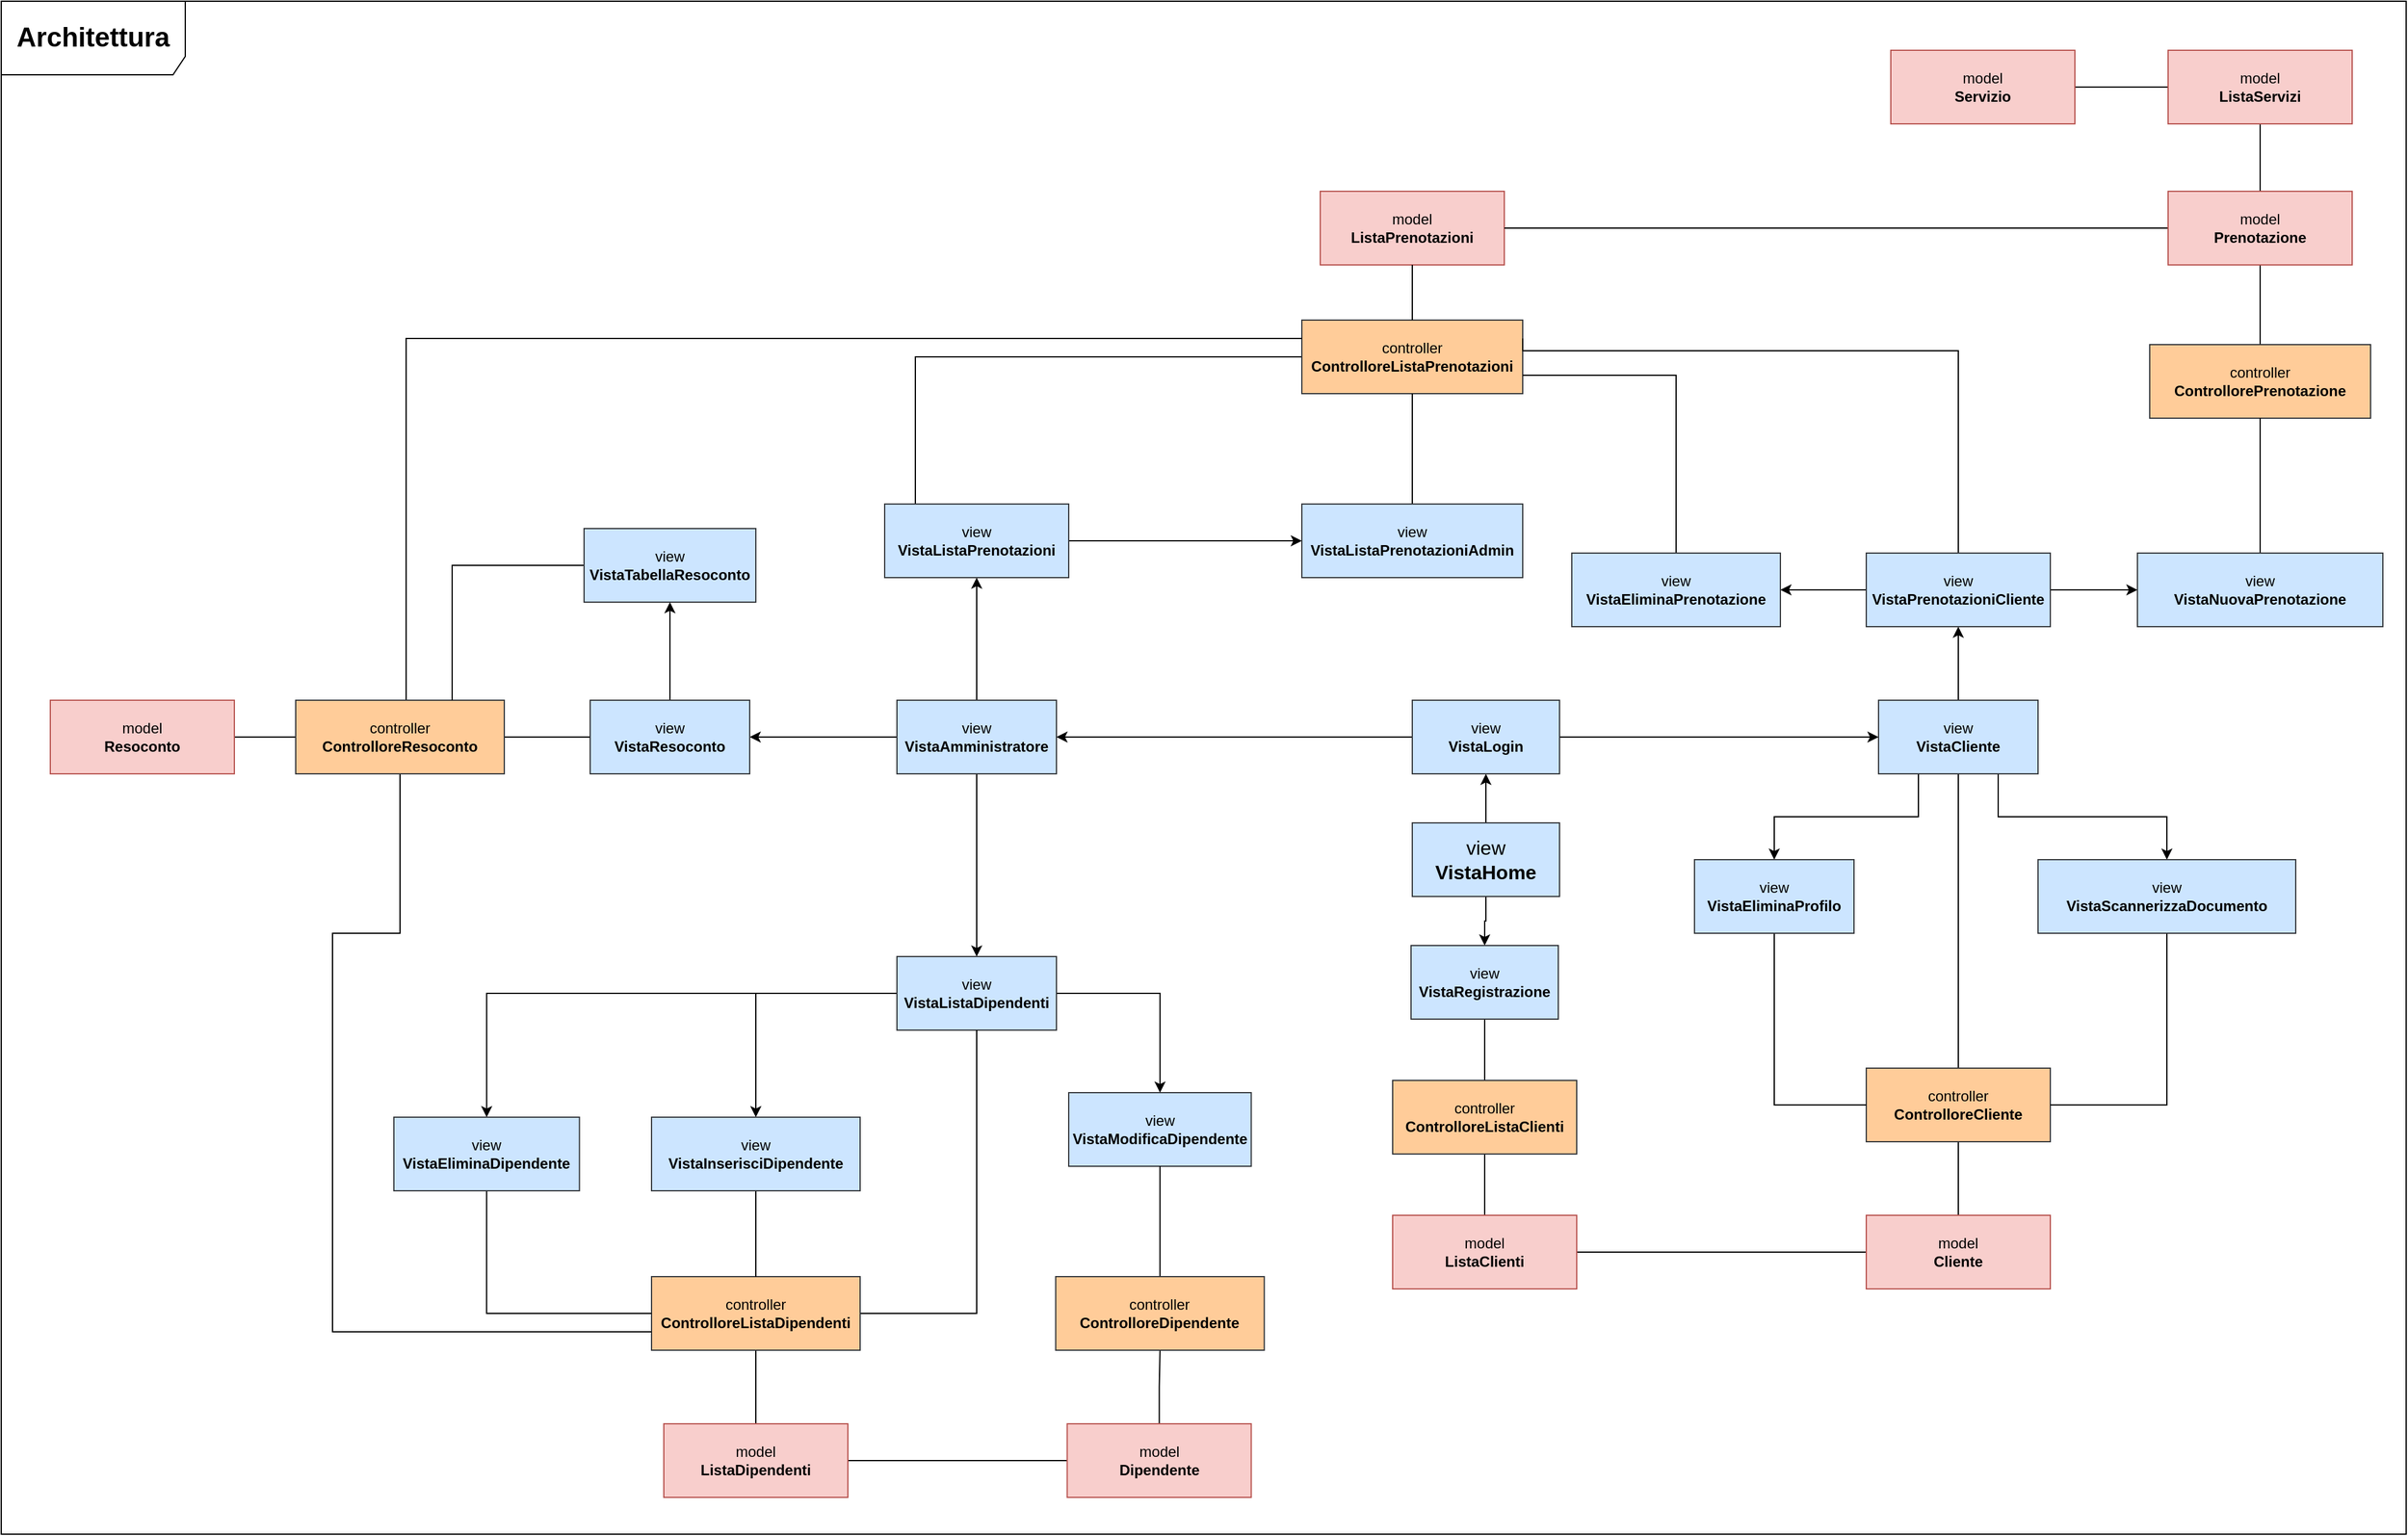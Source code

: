 <mxfile version="14.8.1" type="device"><diagram id="0yLvjCPUwHzHkxpLijNB" name="Page-1"><mxGraphModel dx="2893" dy="1417" grid="1" gridSize="10" guides="1" tooltips="1" connect="1" arrows="1" fold="1" page="1" pageScale="2" pageWidth="1654" pageHeight="1169" math="0" shadow="0"><root><mxCell id="0"/><mxCell id="1" parent="0"/><mxCell id="MUc95un0nhY2YKVQp2u2-14" value="" style="edgeStyle=orthogonalEdgeStyle;rounded=0;orthogonalLoop=1;jettySize=auto;html=1;" parent="1" source="MUc95un0nhY2YKVQp2u2-1" target="MUc95un0nhY2YKVQp2u2-9" edge="1"><mxGeometry relative="1" as="geometry"/></mxCell><mxCell id="fNlMvAGlG7s4k8e8XL9k-16" style="edgeStyle=orthogonalEdgeStyle;rounded=0;orthogonalLoop=1;jettySize=auto;html=1;endArrow=classic;endFill=1;" parent="1" source="MUc95un0nhY2YKVQp2u2-1" target="MUc95un0nhY2YKVQp2u2-7" edge="1"><mxGeometry relative="1" as="geometry"/></mxCell><mxCell id="MUc95un0nhY2YKVQp2u2-1" value="&lt;font style=&quot;font-size: 16px&quot;&gt;view&lt;br&gt;&lt;b&gt;&lt;font style=&quot;font-size: 16px&quot;&gt;VistaHome&lt;/font&gt;&lt;/b&gt;&lt;/font&gt;" style="rounded=0;whiteSpace=wrap;html=1;fillColor=#cce5ff;strokeColor=#36393d;" parent="1" vertex="1"><mxGeometry x="1670" y="1000" width="120" height="60" as="geometry"/></mxCell><mxCell id="MUc95un0nhY2YKVQp2u2-30" value="" style="edgeStyle=orthogonalEdgeStyle;rounded=0;orthogonalLoop=1;jettySize=auto;html=1;endArrow=classic;endFill=1;" parent="1" source="MUc95un0nhY2YKVQp2u2-3" target="MUc95un0nhY2YKVQp2u2-29" edge="1"><mxGeometry relative="1" as="geometry"/></mxCell><mxCell id="MUc95un0nhY2YKVQp2u2-44" value="" style="edgeStyle=orthogonalEdgeStyle;rounded=0;orthogonalLoop=1;jettySize=auto;html=1;endArrow=classic;endFill=1;" parent="1" source="MUc95un0nhY2YKVQp2u2-3" target="MUc95un0nhY2YKVQp2u2-43" edge="1"><mxGeometry relative="1" as="geometry"/></mxCell><mxCell id="MUc95un0nhY2YKVQp2u2-74" value="" style="edgeStyle=orthogonalEdgeStyle;rounded=0;orthogonalLoop=1;jettySize=auto;html=1;endArrow=classic;endFill=1;" parent="1" source="MUc95un0nhY2YKVQp2u2-3" target="MUc95un0nhY2YKVQp2u2-73" edge="1"><mxGeometry relative="1" as="geometry"/></mxCell><mxCell id="MUc95un0nhY2YKVQp2u2-3" value="view&lt;br&gt;&lt;b&gt;VistaAmministratore&lt;/b&gt;" style="rounded=0;whiteSpace=wrap;html=1;fillColor=#cce5ff;strokeColor=#36393d;" parent="1" vertex="1"><mxGeometry x="1250" y="900" width="130" height="60" as="geometry"/></mxCell><mxCell id="Ys_hV9MkPPy_F8UuVzRA-9" value="" style="edgeStyle=orthogonalEdgeStyle;rounded=0;orthogonalLoop=1;jettySize=auto;html=1;endArrow=classic;endFill=1;" parent="1" source="MUc95un0nhY2YKVQp2u2-5" target="Ys_hV9MkPPy_F8UuVzRA-8" edge="1"><mxGeometry relative="1" as="geometry"/></mxCell><mxCell id="fNlMvAGlG7s4k8e8XL9k-22" value="" style="edgeStyle=orthogonalEdgeStyle;rounded=0;orthogonalLoop=1;jettySize=auto;html=1;endArrow=classic;endFill=1;exitX=0.25;exitY=1;exitDx=0;exitDy=0;" parent="1" source="MUc95un0nhY2YKVQp2u2-5" target="fNlMvAGlG7s4k8e8XL9k-21" edge="1"><mxGeometry relative="1" as="geometry"/></mxCell><mxCell id="fNlMvAGlG7s4k8e8XL9k-26" value="" style="edgeStyle=orthogonalEdgeStyle;rounded=0;orthogonalLoop=1;jettySize=auto;html=1;endArrow=classic;endFill=1;exitX=0.75;exitY=1;exitDx=0;exitDy=0;" parent="1" source="MUc95un0nhY2YKVQp2u2-5" target="fNlMvAGlG7s4k8e8XL9k-25" edge="1"><mxGeometry relative="1" as="geometry"/></mxCell><mxCell id="fNlMvAGlG7s4k8e8XL9k-29" style="edgeStyle=orthogonalEdgeStyle;rounded=0;orthogonalLoop=1;jettySize=auto;html=1;endArrow=none;endFill=0;" parent="1" source="MUc95un0nhY2YKVQp2u2-5" target="fNlMvAGlG7s4k8e8XL9k-17" edge="1"><mxGeometry relative="1" as="geometry"/></mxCell><mxCell id="MUc95un0nhY2YKVQp2u2-5" value="view&lt;br&gt;&lt;b&gt;VistaCliente&lt;/b&gt;" style="rounded=0;whiteSpace=wrap;html=1;fillColor=#cce5ff;strokeColor=#36393d;" parent="1" vertex="1"><mxGeometry x="2050" y="900" width="130" height="60" as="geometry"/></mxCell><mxCell id="MUc95un0nhY2YKVQp2u2-21" value="" style="edgeStyle=orthogonalEdgeStyle;rounded=0;orthogonalLoop=1;jettySize=auto;html=1;strokeColor=#000000;endArrow=none;endFill=0;" parent="1" source="MUc95un0nhY2YKVQp2u2-7" target="MUc95un0nhY2YKVQp2u2-15" edge="1"><mxGeometry relative="1" as="geometry"/></mxCell><mxCell id="MUc95un0nhY2YKVQp2u2-7" value="view&lt;br&gt;&lt;b&gt;VistaRegistrazione&lt;/b&gt;" style="rounded=0;whiteSpace=wrap;html=1;fillColor=#cce5ff;strokeColor=#36393d;" parent="1" vertex="1"><mxGeometry x="1669" y="1100" width="120" height="60" as="geometry"/></mxCell><mxCell id="MUc95un0nhY2YKVQp2u2-10" value="" style="edgeStyle=orthogonalEdgeStyle;rounded=0;orthogonalLoop=1;jettySize=auto;html=1;" parent="1" source="MUc95un0nhY2YKVQp2u2-9" target="MUc95un0nhY2YKVQp2u2-3" edge="1"><mxGeometry relative="1" as="geometry"/></mxCell><mxCell id="MUc95un0nhY2YKVQp2u2-11" value="" style="edgeStyle=orthogonalEdgeStyle;rounded=0;orthogonalLoop=1;jettySize=auto;html=1;" parent="1" source="MUc95un0nhY2YKVQp2u2-9" target="MUc95un0nhY2YKVQp2u2-5" edge="1"><mxGeometry relative="1" as="geometry"/></mxCell><mxCell id="MUc95un0nhY2YKVQp2u2-9" value="view&lt;br&gt;&lt;b&gt;VistaLogin&lt;/b&gt;" style="rounded=0;whiteSpace=wrap;html=1;fillColor=#cce5ff;strokeColor=#36393d;" parent="1" vertex="1"><mxGeometry x="1670" y="900" width="120" height="60" as="geometry"/></mxCell><mxCell id="MUc95un0nhY2YKVQp2u2-26" value="" style="edgeStyle=orthogonalEdgeStyle;rounded=0;orthogonalLoop=1;jettySize=auto;html=1;endArrow=none;endFill=0;" parent="1" source="MUc95un0nhY2YKVQp2u2-15" target="MUc95un0nhY2YKVQp2u2-25" edge="1"><mxGeometry relative="1" as="geometry"/></mxCell><mxCell id="MUc95un0nhY2YKVQp2u2-15" value="controller&lt;br&gt;&lt;b&gt;ControlloreListaClienti&lt;/b&gt;" style="rounded=0;whiteSpace=wrap;html=1;fillColor=#ffcc99;strokeColor=#36393d;" parent="1" vertex="1"><mxGeometry x="1654" y="1210" width="150" height="60" as="geometry"/></mxCell><mxCell id="4XXMoWQFLVIppmodBtvU-2" value="" style="edgeStyle=orthogonalEdgeStyle;rounded=0;orthogonalLoop=1;jettySize=auto;html=1;endArrow=none;endFill=0;" parent="1" source="MUc95un0nhY2YKVQp2u2-25" target="4XXMoWQFLVIppmodBtvU-1" edge="1"><mxGeometry relative="1" as="geometry"/></mxCell><mxCell id="MUc95un0nhY2YKVQp2u2-25" value="model&lt;br&gt;&lt;b&gt;ListaClienti&lt;/b&gt;" style="rounded=0;whiteSpace=wrap;html=1;fillColor=#f8cecc;strokeColor=#b85450;" parent="1" vertex="1"><mxGeometry x="1654" y="1320" width="150" height="60" as="geometry"/></mxCell><mxCell id="MUc95un0nhY2YKVQp2u2-28" value="&lt;font style=&quot;font-size: 22px&quot;&gt;&lt;b&gt;Architettura&lt;/b&gt;&lt;/font&gt;" style="shape=umlFrame;whiteSpace=wrap;html=1;width=150;height=60;" parent="1" vertex="1"><mxGeometry x="520" y="330" width="1960" height="1250" as="geometry"/></mxCell><mxCell id="_jSzpya7FLgkfleOpT9W-9" value="" style="edgeStyle=orthogonalEdgeStyle;rounded=0;orthogonalLoop=1;jettySize=auto;html=1;endArrow=none;endFill=0;entryX=0;entryY=0.5;entryDx=0;entryDy=0;" parent="1" source="MUc95un0nhY2YKVQp2u2-29" target="MUc95un0nhY2YKVQp2u2-36" edge="1"><mxGeometry relative="1" as="geometry"><Array as="points"><mxPoint x="1265" y="620"/></Array></mxGeometry></mxCell><mxCell id="fNlMvAGlG7s4k8e8XL9k-49" value="" style="edgeStyle=orthogonalEdgeStyle;rounded=0;orthogonalLoop=1;jettySize=auto;html=1;endArrow=classic;endFill=1;" parent="1" source="MUc95un0nhY2YKVQp2u2-29" target="fNlMvAGlG7s4k8e8XL9k-48" edge="1"><mxGeometry relative="1" as="geometry"/></mxCell><mxCell id="MUc95un0nhY2YKVQp2u2-29" value="view&lt;br&gt;&lt;b&gt;VistaListaPrenotazioni&lt;/b&gt;" style="rounded=0;whiteSpace=wrap;html=1;fillColor=#cce5ff;strokeColor=#36393d;" parent="1" vertex="1"><mxGeometry x="1240" y="740" width="150" height="60" as="geometry"/></mxCell><mxCell id="MUc95un0nhY2YKVQp2u2-36" value="controller&lt;br&gt;&lt;b&gt;ControlloreListaPrenotazioni&lt;/b&gt;" style="rounded=0;whiteSpace=wrap;html=1;fillColor=#ffcc99;strokeColor=#36393d;" parent="1" vertex="1"><mxGeometry x="1580" y="590" width="180" height="60" as="geometry"/></mxCell><mxCell id="MUc95un0nhY2YKVQp2u2-41" value="model&lt;br&gt;&lt;b&gt;ListaPrenotazioni&lt;/b&gt;" style="rounded=0;whiteSpace=wrap;html=1;fillColor=#f8cecc;strokeColor=#b85450;" parent="1" vertex="1"><mxGeometry x="1595" y="485" width="150" height="60" as="geometry"/></mxCell><mxCell id="MUc95un0nhY2YKVQp2u2-42" value="" style="edgeStyle=orthogonalEdgeStyle;rounded=0;orthogonalLoop=1;jettySize=auto;html=1;endArrow=none;endFill=0;" parent="1" source="MUc95un0nhY2YKVQp2u2-36" target="MUc95un0nhY2YKVQp2u2-41" edge="1"><mxGeometry relative="1" as="geometry"><mxPoint x="1495" y="600" as="sourcePoint"/><mxPoint x="1495" y="520" as="targetPoint"/></mxGeometry></mxCell><mxCell id="fNlMvAGlG7s4k8e8XL9k-2" value="" style="edgeStyle=orthogonalEdgeStyle;rounded=0;orthogonalLoop=1;jettySize=auto;html=1;" parent="1" source="MUc95un0nhY2YKVQp2u2-43" target="fNlMvAGlG7s4k8e8XL9k-1" edge="1"><mxGeometry relative="1" as="geometry"/></mxCell><mxCell id="fNlMvAGlG7s4k8e8XL9k-10" value="" style="edgeStyle=orthogonalEdgeStyle;rounded=0;orthogonalLoop=1;jettySize=auto;html=1;endArrow=classic;endFill=1;" parent="1" source="MUc95un0nhY2YKVQp2u2-43" target="fNlMvAGlG7s4k8e8XL9k-9" edge="1"><mxGeometry relative="1" as="geometry"/></mxCell><mxCell id="fNlMvAGlG7s4k8e8XL9k-12" value="" style="edgeStyle=orthogonalEdgeStyle;rounded=0;orthogonalLoop=1;jettySize=auto;html=1;endArrow=classic;endFill=1;" parent="1" source="MUc95un0nhY2YKVQp2u2-43" target="fNlMvAGlG7s4k8e8XL9k-11" edge="1"><mxGeometry relative="1" as="geometry"/></mxCell><mxCell id="MUc95un0nhY2YKVQp2u2-43" value="view&lt;br&gt;&lt;b&gt;VistaListaDipendenti&lt;/b&gt;" style="rounded=0;whiteSpace=wrap;html=1;fillColor=#cce5ff;strokeColor=#36393d;" parent="1" vertex="1"><mxGeometry x="1250" y="1109" width="130" height="60" as="geometry"/></mxCell><mxCell id="MUc95un0nhY2YKVQp2u2-72" value="" style="edgeStyle=orthogonalEdgeStyle;rounded=0;orthogonalLoop=1;jettySize=auto;html=1;endArrow=none;endFill=0;" parent="1" source="MUc95un0nhY2YKVQp2u2-63" target="MUc95un0nhY2YKVQp2u2-71" edge="1"><mxGeometry relative="1" as="geometry"/></mxCell><mxCell id="kzxqbfXCkn-gtE5H3qwY-2" style="edgeStyle=orthogonalEdgeStyle;rounded=0;orthogonalLoop=1;jettySize=auto;html=1;entryX=0.5;entryY=1;entryDx=0;entryDy=0;endArrow=none;endFill=0;" parent="1" source="MUc95un0nhY2YKVQp2u2-63" target="MUc95un0nhY2YKVQp2u2-43" edge="1"><mxGeometry relative="1" as="geometry"/></mxCell><mxCell id="MUc95un0nhY2YKVQp2u2-63" value="controller&lt;br&gt;&lt;b&gt;ControlloreListaDipendenti&lt;/b&gt;" style="rounded=0;whiteSpace=wrap;html=1;fillColor=#ffcc99;strokeColor=#36393d;" parent="1" vertex="1"><mxGeometry x="1050" y="1370" width="170" height="60" as="geometry"/></mxCell><mxCell id="_jSzpya7FLgkfleOpT9W-2" value="" style="edgeStyle=orthogonalEdgeStyle;rounded=0;orthogonalLoop=1;jettySize=auto;html=1;endArrow=none;endFill=0;" parent="1" source="MUc95un0nhY2YKVQp2u2-71" target="_jSzpya7FLgkfleOpT9W-1" edge="1"><mxGeometry relative="1" as="geometry"/></mxCell><mxCell id="MUc95un0nhY2YKVQp2u2-71" value="model&lt;br&gt;&lt;b&gt;ListaDipendenti&lt;/b&gt;" style="rounded=0;whiteSpace=wrap;html=1;fillColor=#f8cecc;strokeColor=#b85450;" parent="1" vertex="1"><mxGeometry x="1060" y="1490" width="150" height="60" as="geometry"/></mxCell><mxCell id="_jSzpya7FLgkfleOpT9W-4" value="" style="edgeStyle=orthogonalEdgeStyle;rounded=0;orthogonalLoop=1;jettySize=auto;html=1;endArrow=none;endFill=0;" parent="1" source="MUc95un0nhY2YKVQp2u2-73" target="_jSzpya7FLgkfleOpT9W-3" edge="1"><mxGeometry relative="1" as="geometry"/></mxCell><mxCell id="_FEBvCarcYUvQb1sXEoV-6" value="" style="edgeStyle=orthogonalEdgeStyle;rounded=0;orthogonalLoop=1;jettySize=auto;html=1;endArrow=classic;endFill=1;" parent="1" source="MUc95un0nhY2YKVQp2u2-73" target="_FEBvCarcYUvQb1sXEoV-5" edge="1"><mxGeometry relative="1" as="geometry"/></mxCell><mxCell id="MUc95un0nhY2YKVQp2u2-73" value="view&lt;br&gt;&lt;b&gt;VistaResoconto&lt;/b&gt;" style="rounded=0;whiteSpace=wrap;html=1;fillColor=#cce5ff;strokeColor=#36393d;" parent="1" vertex="1"><mxGeometry x="1000" y="900" width="130" height="60" as="geometry"/></mxCell><mxCell id="fNlMvAGlG7s4k8e8XL9k-31" value="" style="edgeStyle=orthogonalEdgeStyle;rounded=0;orthogonalLoop=1;jettySize=auto;html=1;endArrow=classic;endFill=1;" parent="1" source="Ys_hV9MkPPy_F8UuVzRA-8" target="fNlMvAGlG7s4k8e8XL9k-30" edge="1"><mxGeometry relative="1" as="geometry"/></mxCell><mxCell id="fNlMvAGlG7s4k8e8XL9k-33" value="" style="edgeStyle=orthogonalEdgeStyle;rounded=0;orthogonalLoop=1;jettySize=auto;html=1;endArrow=classic;endFill=1;" parent="1" source="Ys_hV9MkPPy_F8UuVzRA-8" target="fNlMvAGlG7s4k8e8XL9k-32" edge="1"><mxGeometry relative="1" as="geometry"/></mxCell><mxCell id="fNlMvAGlG7s4k8e8XL9k-47" style="edgeStyle=orthogonalEdgeStyle;rounded=0;orthogonalLoop=1;jettySize=auto;html=1;entryX=1;entryY=0.25;entryDx=0;entryDy=0;endArrow=none;endFill=0;exitX=0.5;exitY=0;exitDx=0;exitDy=0;" parent="1" source="Ys_hV9MkPPy_F8UuVzRA-8" target="MUc95un0nhY2YKVQp2u2-36" edge="1"><mxGeometry relative="1" as="geometry"><Array as="points"><mxPoint x="2115" y="615"/></Array></mxGeometry></mxCell><mxCell id="Ys_hV9MkPPy_F8UuVzRA-8" value="view&lt;br&gt;&lt;b&gt;VistaPrenotazioniCliente&lt;/b&gt;" style="rounded=0;whiteSpace=wrap;html=1;fillColor=#cce5ff;strokeColor=#36393d;" parent="1" vertex="1"><mxGeometry x="2040" y="780" width="150" height="60" as="geometry"/></mxCell><mxCell id="fNlMvAGlG7s4k8e8XL9k-5" style="edgeStyle=orthogonalEdgeStyle;rounded=0;orthogonalLoop=1;jettySize=auto;html=1;endArrow=none;endFill=0;" parent="1" source="_jSzpya7FLgkfleOpT9W-1" target="fNlMvAGlG7s4k8e8XL9k-3" edge="1"><mxGeometry relative="1" as="geometry"/></mxCell><mxCell id="_jSzpya7FLgkfleOpT9W-1" value="model&lt;br&gt;&lt;b&gt;Dipendente&lt;/b&gt;" style="rounded=0;whiteSpace=wrap;html=1;fillColor=#f8cecc;strokeColor=#b85450;" parent="1" vertex="1"><mxGeometry x="1388.75" y="1490" width="150" height="60" as="geometry"/></mxCell><mxCell id="_jSzpya7FLgkfleOpT9W-7" value="" style="edgeStyle=orthogonalEdgeStyle;rounded=0;orthogonalLoop=1;jettySize=auto;html=1;endArrow=none;endFill=0;" parent="1" source="_jSzpya7FLgkfleOpT9W-3" target="_jSzpya7FLgkfleOpT9W-6" edge="1"><mxGeometry relative="1" as="geometry"/></mxCell><mxCell id="_FEBvCarcYUvQb1sXEoV-9" style="edgeStyle=orthogonalEdgeStyle;rounded=0;orthogonalLoop=1;jettySize=auto;html=1;entryX=0;entryY=0.25;entryDx=0;entryDy=0;endArrow=none;endFill=0;" parent="1" source="_jSzpya7FLgkfleOpT9W-3" target="MUc95un0nhY2YKVQp2u2-36" edge="1"><mxGeometry relative="1" as="geometry"><Array as="points"><mxPoint x="850" y="605"/></Array></mxGeometry></mxCell><mxCell id="_FEBvCarcYUvQb1sXEoV-10" style="edgeStyle=orthogonalEdgeStyle;rounded=0;orthogonalLoop=1;jettySize=auto;html=1;entryX=0;entryY=0.75;entryDx=0;entryDy=0;endArrow=none;endFill=0;" parent="1" source="_jSzpya7FLgkfleOpT9W-3" target="MUc95un0nhY2YKVQp2u2-63" edge="1"><mxGeometry relative="1" as="geometry"><Array as="points"><mxPoint x="845" y="1090"/><mxPoint x="790" y="1090"/><mxPoint x="790" y="1415"/></Array></mxGeometry></mxCell><mxCell id="_jSzpya7FLgkfleOpT9W-3" value="controller&lt;br&gt;&lt;b&gt;ControlloreResoconto&lt;/b&gt;" style="rounded=0;whiteSpace=wrap;html=1;fillColor=#ffcc99;strokeColor=#36393d;" parent="1" vertex="1"><mxGeometry x="760" y="900" width="170" height="60" as="geometry"/></mxCell><mxCell id="_jSzpya7FLgkfleOpT9W-6" value="model&lt;br&gt;&lt;b&gt;Resoconto&lt;/b&gt;" style="rounded=0;whiteSpace=wrap;html=1;fillColor=#f8cecc;strokeColor=#b85450;" parent="1" vertex="1"><mxGeometry x="560" y="900" width="150" height="60" as="geometry"/></mxCell><mxCell id="_jSzpya7FLgkfleOpT9W-13" value="" style="edgeStyle=orthogonalEdgeStyle;rounded=0;orthogonalLoop=1;jettySize=auto;html=1;endArrow=none;endFill=0;" parent="1" source="_jSzpya7FLgkfleOpT9W-10" target="_jSzpya7FLgkfleOpT9W-12" edge="1"><mxGeometry relative="1" as="geometry"/></mxCell><mxCell id="_jSzpya7FLgkfleOpT9W-10" value="controller&lt;br&gt;&lt;b&gt;ControllorePrenotazione&lt;/b&gt;" style="rounded=0;whiteSpace=wrap;html=1;fillColor=#ffcc99;strokeColor=#36393d;" parent="1" vertex="1"><mxGeometry x="2271" y="610" width="180" height="60" as="geometry"/></mxCell><mxCell id="_jSzpya7FLgkfleOpT9W-15" value="" style="edgeStyle=orthogonalEdgeStyle;rounded=0;orthogonalLoop=1;jettySize=auto;html=1;endArrow=none;endFill=0;entryX=1;entryY=0.5;entryDx=0;entryDy=0;" parent="1" source="_jSzpya7FLgkfleOpT9W-12" target="MUc95un0nhY2YKVQp2u2-41" edge="1"><mxGeometry relative="1" as="geometry"><mxPoint x="1850" y="600" as="targetPoint"/></mxGeometry></mxCell><mxCell id="fNlMvAGlG7s4k8e8XL9k-46" style="edgeStyle=orthogonalEdgeStyle;rounded=0;orthogonalLoop=1;jettySize=auto;html=1;entryX=0.5;entryY=1;entryDx=0;entryDy=0;endArrow=none;endFill=0;" parent="1" source="_jSzpya7FLgkfleOpT9W-12" target="fNlMvAGlG7s4k8e8XL9k-44" edge="1"><mxGeometry relative="1" as="geometry"/></mxCell><mxCell id="_jSzpya7FLgkfleOpT9W-12" value="model&lt;br&gt;&lt;b&gt;Prenotazione&lt;/b&gt;" style="rounded=0;whiteSpace=wrap;html=1;fillColor=#f8cecc;strokeColor=#b85450;" parent="1" vertex="1"><mxGeometry x="2286" y="485" width="150" height="60" as="geometry"/></mxCell><mxCell id="fNlMvAGlG7s4k8e8XL9k-19" value="" style="edgeStyle=orthogonalEdgeStyle;rounded=0;orthogonalLoop=1;jettySize=auto;html=1;endArrow=none;endFill=0;" parent="1" source="4XXMoWQFLVIppmodBtvU-1" target="fNlMvAGlG7s4k8e8XL9k-17" edge="1"><mxGeometry relative="1" as="geometry"/></mxCell><mxCell id="4XXMoWQFLVIppmodBtvU-1" value="model&lt;br&gt;&lt;b&gt;Cliente&lt;/b&gt;" style="rounded=0;whiteSpace=wrap;html=1;fillColor=#f8cecc;strokeColor=#b85450;" parent="1" vertex="1"><mxGeometry x="2040" y="1320" width="150" height="60" as="geometry"/></mxCell><mxCell id="fNlMvAGlG7s4k8e8XL9k-1" value="view&lt;br&gt;&lt;b&gt;VistaModificaDipendente&lt;/b&gt;" style="rounded=0;whiteSpace=wrap;html=1;fillColor=#cce5ff;strokeColor=#36393d;" parent="1" vertex="1"><mxGeometry x="1390" y="1220" width="148.75" height="60" as="geometry"/></mxCell><mxCell id="fNlMvAGlG7s4k8e8XL9k-6" value="" style="edgeStyle=orthogonalEdgeStyle;rounded=0;orthogonalLoop=1;jettySize=auto;html=1;endArrow=none;endFill=0;" parent="1" source="fNlMvAGlG7s4k8e8XL9k-3" target="fNlMvAGlG7s4k8e8XL9k-1" edge="1"><mxGeometry relative="1" as="geometry"/></mxCell><mxCell id="fNlMvAGlG7s4k8e8XL9k-3" value="controller&lt;br&gt;&lt;b&gt;ControlloreDipendente&lt;/b&gt;" style="rounded=0;whiteSpace=wrap;html=1;fillColor=#ffcc99;strokeColor=#36393d;" parent="1" vertex="1"><mxGeometry x="1379.37" y="1370" width="170" height="60" as="geometry"/></mxCell><mxCell id="Z4Oq5B6ekZi91VvZJ1Qq-3" value="" style="edgeStyle=orthogonalEdgeStyle;rounded=0;orthogonalLoop=1;jettySize=auto;html=1;endArrow=none;endFill=0;entryX=0;entryY=0.5;entryDx=0;entryDy=0;exitX=0.5;exitY=1;exitDx=0;exitDy=0;" edge="1" parent="1" source="fNlMvAGlG7s4k8e8XL9k-9" target="MUc95un0nhY2YKVQp2u2-63"><mxGeometry relative="1" as="geometry"><mxPoint x="915.625" y="1380" as="targetPoint"/></mxGeometry></mxCell><mxCell id="fNlMvAGlG7s4k8e8XL9k-9" value="view&lt;br&gt;&lt;b&gt;VistaEliminaDipendente&lt;/b&gt;" style="rounded=0;whiteSpace=wrap;html=1;fillColor=#cce5ff;strokeColor=#36393d;" parent="1" vertex="1"><mxGeometry x="840" y="1240" width="151.25" height="60" as="geometry"/></mxCell><mxCell id="fNlMvAGlG7s4k8e8XL9k-13" style="edgeStyle=orthogonalEdgeStyle;rounded=0;orthogonalLoop=1;jettySize=auto;html=1;endArrow=none;endFill=0;" parent="1" source="fNlMvAGlG7s4k8e8XL9k-11" target="MUc95un0nhY2YKVQp2u2-63" edge="1"><mxGeometry relative="1" as="geometry"/></mxCell><mxCell id="fNlMvAGlG7s4k8e8XL9k-11" value="view&lt;br&gt;&lt;b&gt;VistaInserisciDipendente&lt;/b&gt;" style="rounded=0;whiteSpace=wrap;html=1;fillColor=#cce5ff;strokeColor=#36393d;" parent="1" vertex="1"><mxGeometry x="1050" y="1240" width="170" height="60" as="geometry"/></mxCell><mxCell id="fNlMvAGlG7s4k8e8XL9k-17" value="controller&lt;br&gt;&lt;b&gt;ControlloreCliente&lt;br&gt;&lt;/b&gt;" style="rounded=0;whiteSpace=wrap;html=1;fillColor=#ffcc99;strokeColor=#36393d;" parent="1" vertex="1"><mxGeometry x="2040" y="1200" width="150" height="60" as="geometry"/></mxCell><mxCell id="fNlMvAGlG7s4k8e8XL9k-27" style="edgeStyle=orthogonalEdgeStyle;rounded=0;orthogonalLoop=1;jettySize=auto;html=1;entryX=0;entryY=0.5;entryDx=0;entryDy=0;endArrow=none;endFill=0;exitX=0.5;exitY=1;exitDx=0;exitDy=0;" parent="1" source="fNlMvAGlG7s4k8e8XL9k-21" target="fNlMvAGlG7s4k8e8XL9k-17" edge="1"><mxGeometry relative="1" as="geometry"/></mxCell><mxCell id="fNlMvAGlG7s4k8e8XL9k-21" value="view&lt;br&gt;&lt;b&gt;VistaEliminaProfilo&lt;br&gt;&lt;/b&gt;" style="rounded=0;whiteSpace=wrap;html=1;fillColor=#cce5ff;strokeColor=#36393d;" parent="1" vertex="1"><mxGeometry x="1900" y="1030" width="130" height="60" as="geometry"/></mxCell><mxCell id="fNlMvAGlG7s4k8e8XL9k-28" style="edgeStyle=orthogonalEdgeStyle;rounded=0;orthogonalLoop=1;jettySize=auto;html=1;entryX=1;entryY=0.5;entryDx=0;entryDy=0;endArrow=none;endFill=0;" parent="1" source="fNlMvAGlG7s4k8e8XL9k-25" target="fNlMvAGlG7s4k8e8XL9k-17" edge="1"><mxGeometry relative="1" as="geometry"/></mxCell><mxCell id="fNlMvAGlG7s4k8e8XL9k-25" value="view&lt;br&gt;&lt;b&gt;VistaScannerizzaDocumento&lt;br&gt;&lt;/b&gt;" style="rounded=0;whiteSpace=wrap;html=1;fillColor=#cce5ff;strokeColor=#36393d;" parent="1" vertex="1"><mxGeometry x="2180" y="1030" width="210" height="60" as="geometry"/></mxCell><mxCell id="fNlMvAGlG7s4k8e8XL9k-36" style="edgeStyle=orthogonalEdgeStyle;rounded=0;orthogonalLoop=1;jettySize=auto;html=1;endArrow=none;endFill=0;" parent="1" source="fNlMvAGlG7s4k8e8XL9k-30" target="_jSzpya7FLgkfleOpT9W-10" edge="1"><mxGeometry relative="1" as="geometry"/></mxCell><mxCell id="fNlMvAGlG7s4k8e8XL9k-30" value="view&lt;br&gt;&lt;b&gt;VistaNuovaPrenotazione&lt;/b&gt;" style="rounded=0;whiteSpace=wrap;html=1;fillColor=#cce5ff;strokeColor=#36393d;" parent="1" vertex="1"><mxGeometry x="2261" y="780" width="200" height="60" as="geometry"/></mxCell><mxCell id="fNlMvAGlG7s4k8e8XL9k-34" style="edgeStyle=orthogonalEdgeStyle;rounded=0;orthogonalLoop=1;jettySize=auto;html=1;endArrow=none;endFill=0;exitX=0.5;exitY=0;exitDx=0;exitDy=0;entryX=1;entryY=0.75;entryDx=0;entryDy=0;" parent="1" source="fNlMvAGlG7s4k8e8XL9k-32" target="MUc95un0nhY2YKVQp2u2-36" edge="1"><mxGeometry relative="1" as="geometry"><mxPoint x="1570" y="630" as="targetPoint"/></mxGeometry></mxCell><mxCell id="fNlMvAGlG7s4k8e8XL9k-32" value="view&lt;br&gt;&lt;b&gt;VistaEliminaPrenotazione&lt;/b&gt;" style="rounded=0;whiteSpace=wrap;html=1;fillColor=#cce5ff;strokeColor=#36393d;" parent="1" vertex="1"><mxGeometry x="1800" y="780" width="170" height="60" as="geometry"/></mxCell><mxCell id="fNlMvAGlG7s4k8e8XL9k-45" value="" style="edgeStyle=orthogonalEdgeStyle;rounded=0;orthogonalLoop=1;jettySize=auto;html=1;endArrow=none;endFill=0;" parent="1" source="fNlMvAGlG7s4k8e8XL9k-42" target="fNlMvAGlG7s4k8e8XL9k-44" edge="1"><mxGeometry relative="1" as="geometry"/></mxCell><mxCell id="fNlMvAGlG7s4k8e8XL9k-42" value="model&lt;br&gt;&lt;b&gt;Servizio&lt;br&gt;&lt;/b&gt;" style="rounded=0;whiteSpace=wrap;html=1;fillColor=#f8cecc;strokeColor=#b85450;" parent="1" vertex="1"><mxGeometry x="2060" y="370" width="150" height="60" as="geometry"/></mxCell><mxCell id="fNlMvAGlG7s4k8e8XL9k-44" value="model&lt;br&gt;&lt;b&gt;ListaServizi&lt;br&gt;&lt;/b&gt;" style="rounded=0;whiteSpace=wrap;html=1;fillColor=#f8cecc;strokeColor=#b85450;" parent="1" vertex="1"><mxGeometry x="2286" y="370" width="150" height="60" as="geometry"/></mxCell><mxCell id="fNlMvAGlG7s4k8e8XL9k-51" style="edgeStyle=orthogonalEdgeStyle;rounded=0;orthogonalLoop=1;jettySize=auto;html=1;entryX=0.5;entryY=1;entryDx=0;entryDy=0;endArrow=none;endFill=0;" parent="1" source="fNlMvAGlG7s4k8e8XL9k-48" target="MUc95un0nhY2YKVQp2u2-36" edge="1"><mxGeometry relative="1" as="geometry"/></mxCell><mxCell id="fNlMvAGlG7s4k8e8XL9k-48" value="view&lt;br&gt;&lt;b&gt;VistaListaPrenotazioniAdmin&lt;/b&gt;" style="rounded=0;whiteSpace=wrap;html=1;fillColor=#cce5ff;strokeColor=#36393d;" parent="1" vertex="1"><mxGeometry x="1580" y="740" width="180" height="60" as="geometry"/></mxCell><mxCell id="Z4Oq5B6ekZi91VvZJ1Qq-1" style="edgeStyle=orthogonalEdgeStyle;rounded=0;orthogonalLoop=1;jettySize=auto;html=1;entryX=0.75;entryY=0;entryDx=0;entryDy=0;endArrow=none;endFill=0;" edge="1" parent="1" source="_FEBvCarcYUvQb1sXEoV-5" target="_jSzpya7FLgkfleOpT9W-3"><mxGeometry relative="1" as="geometry"/></mxCell><mxCell id="_FEBvCarcYUvQb1sXEoV-5" value="view&lt;br&gt;&lt;b&gt;VistaTabellaResoconto&lt;/b&gt;" style="rounded=0;whiteSpace=wrap;html=1;fillColor=#cce5ff;strokeColor=#36393d;" parent="1" vertex="1"><mxGeometry x="995" y="760" width="140" height="60" as="geometry"/></mxCell></root></mxGraphModel></diagram></mxfile>